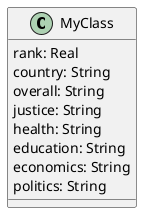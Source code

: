 @startuml "11454391"


class MyClass{
  rank: Real
  country: String
  overall: String
  justice: String
  health: String
  education: String
  economics: String
  politics: String
}




@enduml